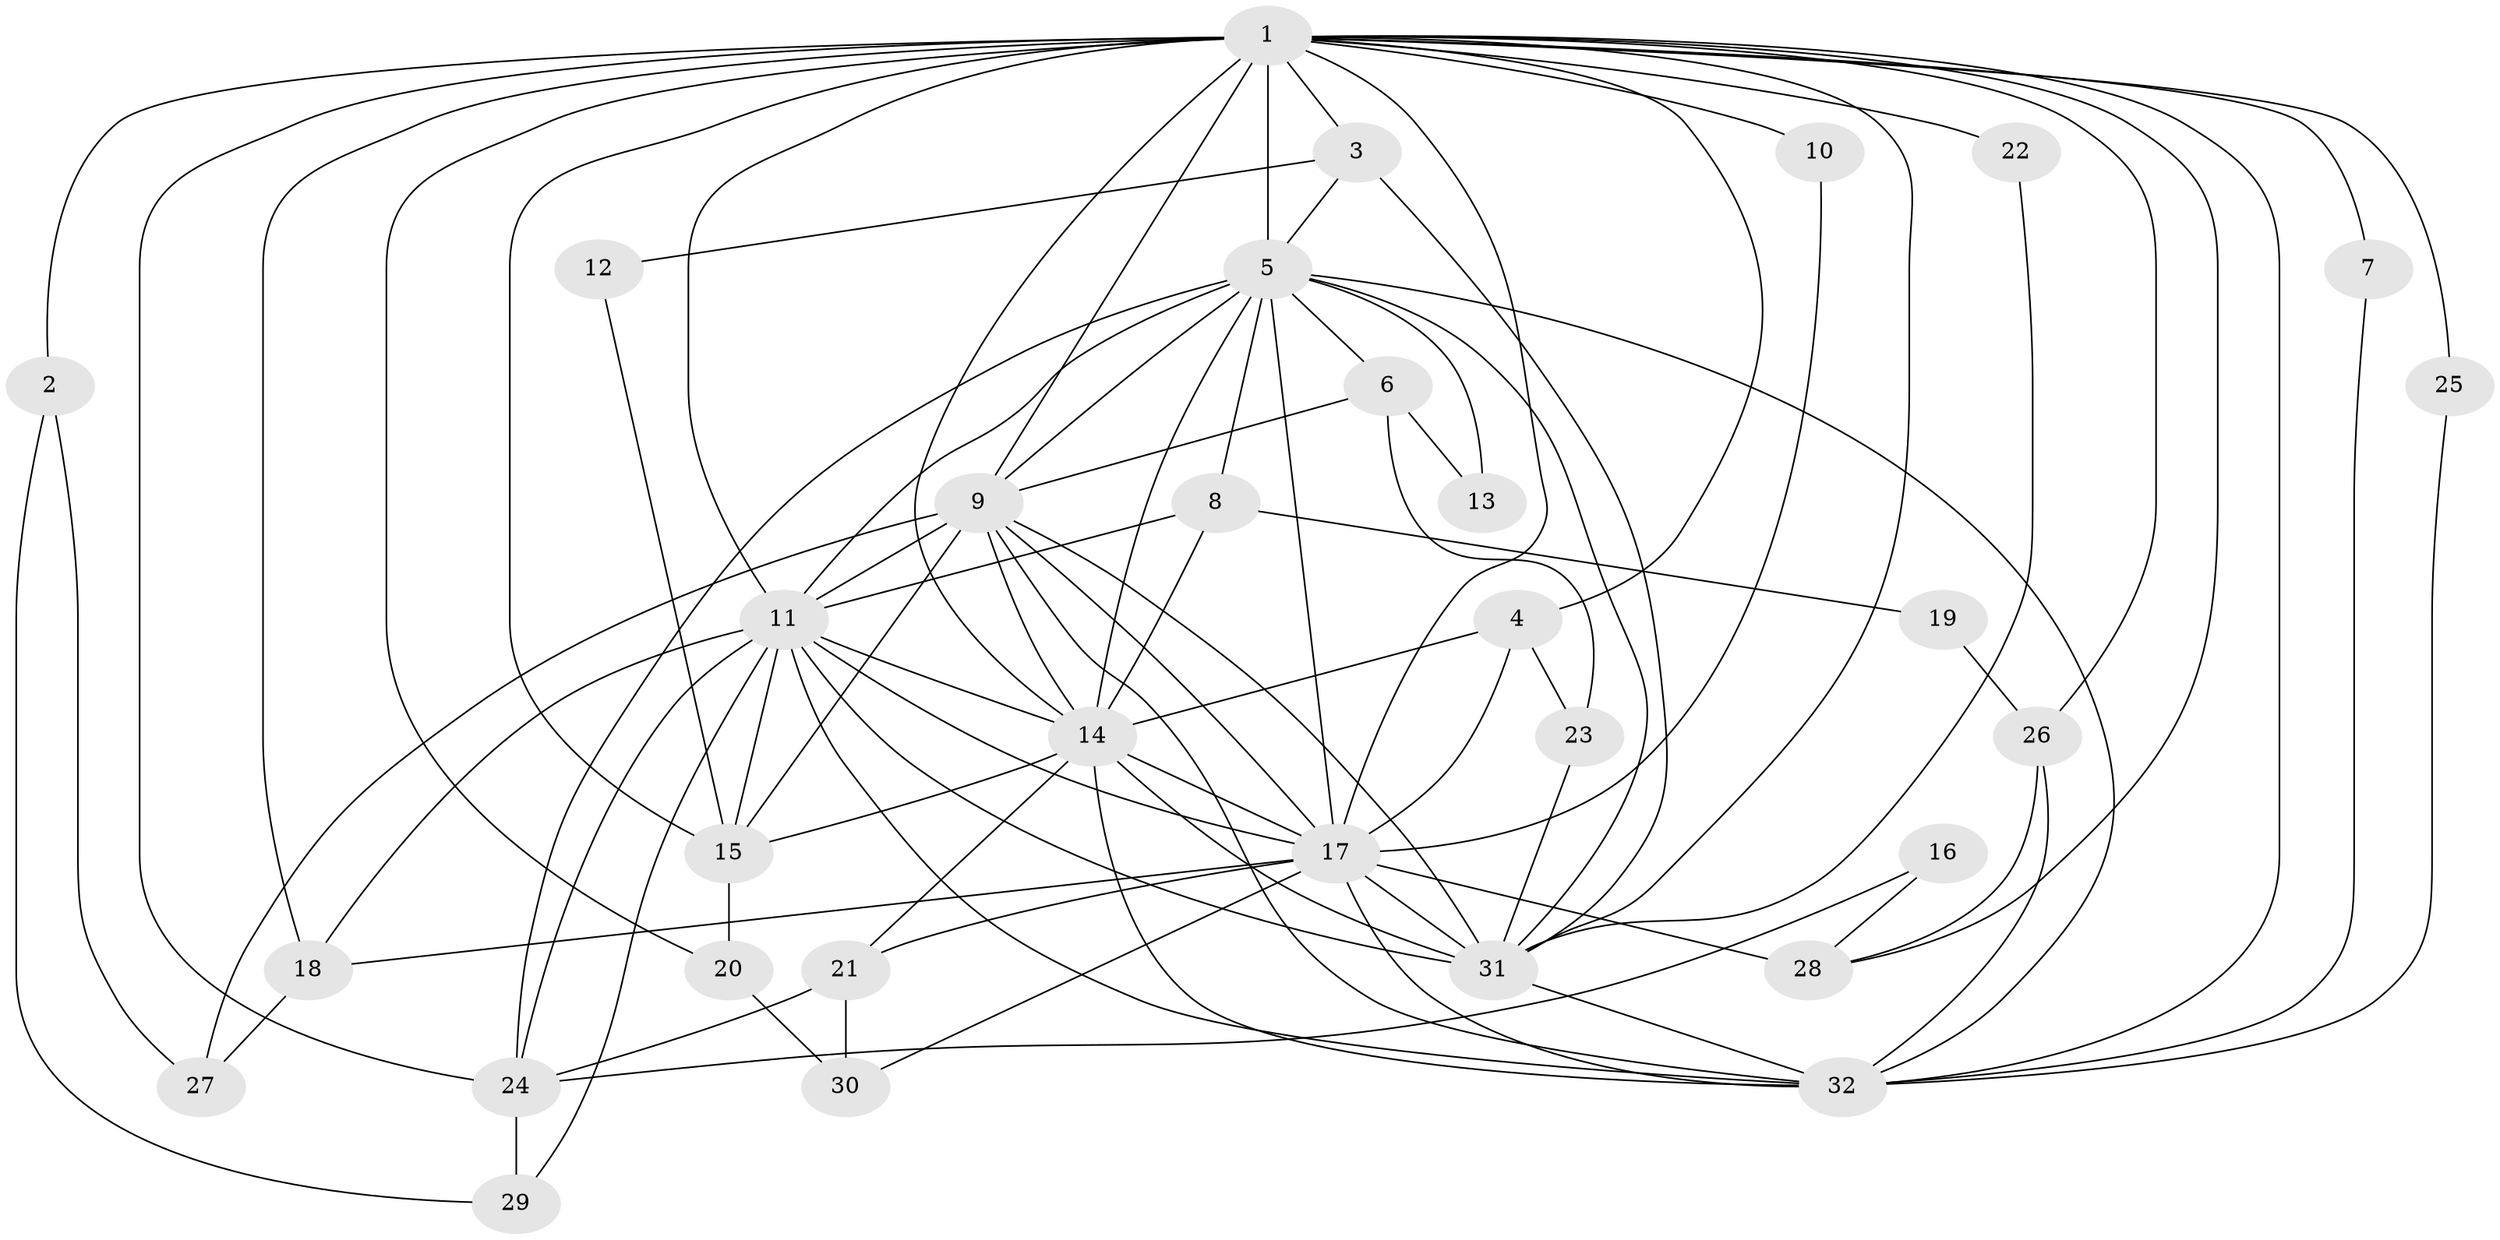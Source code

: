 // original degree distribution, {10: 0.015625, 19: 0.015625, 16: 0.046875, 14: 0.03125, 15: 0.015625, 17: 0.015625, 24: 0.015625, 2: 0.53125, 4: 0.09375, 6: 0.046875, 3: 0.15625, 5: 0.015625}
// Generated by graph-tools (version 1.1) at 2025/01/03/09/25 03:01:17]
// undirected, 32 vertices, 88 edges
graph export_dot {
graph [start="1"]
  node [color=gray90,style=filled];
  1;
  2;
  3;
  4;
  5;
  6;
  7;
  8;
  9;
  10;
  11;
  12;
  13;
  14;
  15;
  16;
  17;
  18;
  19;
  20;
  21;
  22;
  23;
  24;
  25;
  26;
  27;
  28;
  29;
  30;
  31;
  32;
  1 -- 2 [weight=2.0];
  1 -- 3 [weight=1.0];
  1 -- 4 [weight=1.0];
  1 -- 5 [weight=2.0];
  1 -- 7 [weight=1.0];
  1 -- 9 [weight=3.0];
  1 -- 10 [weight=2.0];
  1 -- 11 [weight=2.0];
  1 -- 14 [weight=5.0];
  1 -- 15 [weight=1.0];
  1 -- 17 [weight=3.0];
  1 -- 18 [weight=1.0];
  1 -- 20 [weight=1.0];
  1 -- 22 [weight=1.0];
  1 -- 24 [weight=1.0];
  1 -- 25 [weight=1.0];
  1 -- 26 [weight=1.0];
  1 -- 28 [weight=1.0];
  1 -- 31 [weight=2.0];
  1 -- 32 [weight=3.0];
  2 -- 27 [weight=1.0];
  2 -- 29 [weight=1.0];
  3 -- 5 [weight=1.0];
  3 -- 12 [weight=1.0];
  3 -- 31 [weight=1.0];
  4 -- 14 [weight=1.0];
  4 -- 17 [weight=1.0];
  4 -- 23 [weight=1.0];
  5 -- 6 [weight=1.0];
  5 -- 8 [weight=2.0];
  5 -- 9 [weight=1.0];
  5 -- 11 [weight=1.0];
  5 -- 13 [weight=2.0];
  5 -- 14 [weight=2.0];
  5 -- 17 [weight=1.0];
  5 -- 24 [weight=1.0];
  5 -- 31 [weight=2.0];
  5 -- 32 [weight=1.0];
  6 -- 9 [weight=1.0];
  6 -- 13 [weight=1.0];
  6 -- 23 [weight=1.0];
  7 -- 32 [weight=1.0];
  8 -- 11 [weight=1.0];
  8 -- 14 [weight=1.0];
  8 -- 19 [weight=1.0];
  9 -- 11 [weight=2.0];
  9 -- 14 [weight=2.0];
  9 -- 15 [weight=1.0];
  9 -- 17 [weight=1.0];
  9 -- 27 [weight=1.0];
  9 -- 31 [weight=1.0];
  9 -- 32 [weight=1.0];
  10 -- 17 [weight=1.0];
  11 -- 14 [weight=3.0];
  11 -- 15 [weight=1.0];
  11 -- 17 [weight=1.0];
  11 -- 18 [weight=1.0];
  11 -- 24 [weight=1.0];
  11 -- 29 [weight=1.0];
  11 -- 31 [weight=2.0];
  11 -- 32 [weight=1.0];
  12 -- 15 [weight=1.0];
  14 -- 15 [weight=1.0];
  14 -- 17 [weight=2.0];
  14 -- 21 [weight=1.0];
  14 -- 31 [weight=3.0];
  14 -- 32 [weight=3.0];
  15 -- 20 [weight=1.0];
  16 -- 24 [weight=1.0];
  16 -- 28 [weight=1.0];
  17 -- 18 [weight=1.0];
  17 -- 21 [weight=1.0];
  17 -- 28 [weight=3.0];
  17 -- 30 [weight=1.0];
  17 -- 31 [weight=2.0];
  17 -- 32 [weight=1.0];
  18 -- 27 [weight=1.0];
  19 -- 26 [weight=1.0];
  20 -- 30 [weight=1.0];
  21 -- 24 [weight=1.0];
  21 -- 30 [weight=1.0];
  22 -- 31 [weight=1.0];
  23 -- 31 [weight=1.0];
  24 -- 29 [weight=1.0];
  25 -- 32 [weight=1.0];
  26 -- 28 [weight=1.0];
  26 -- 32 [weight=1.0];
  31 -- 32 [weight=1.0];
}
